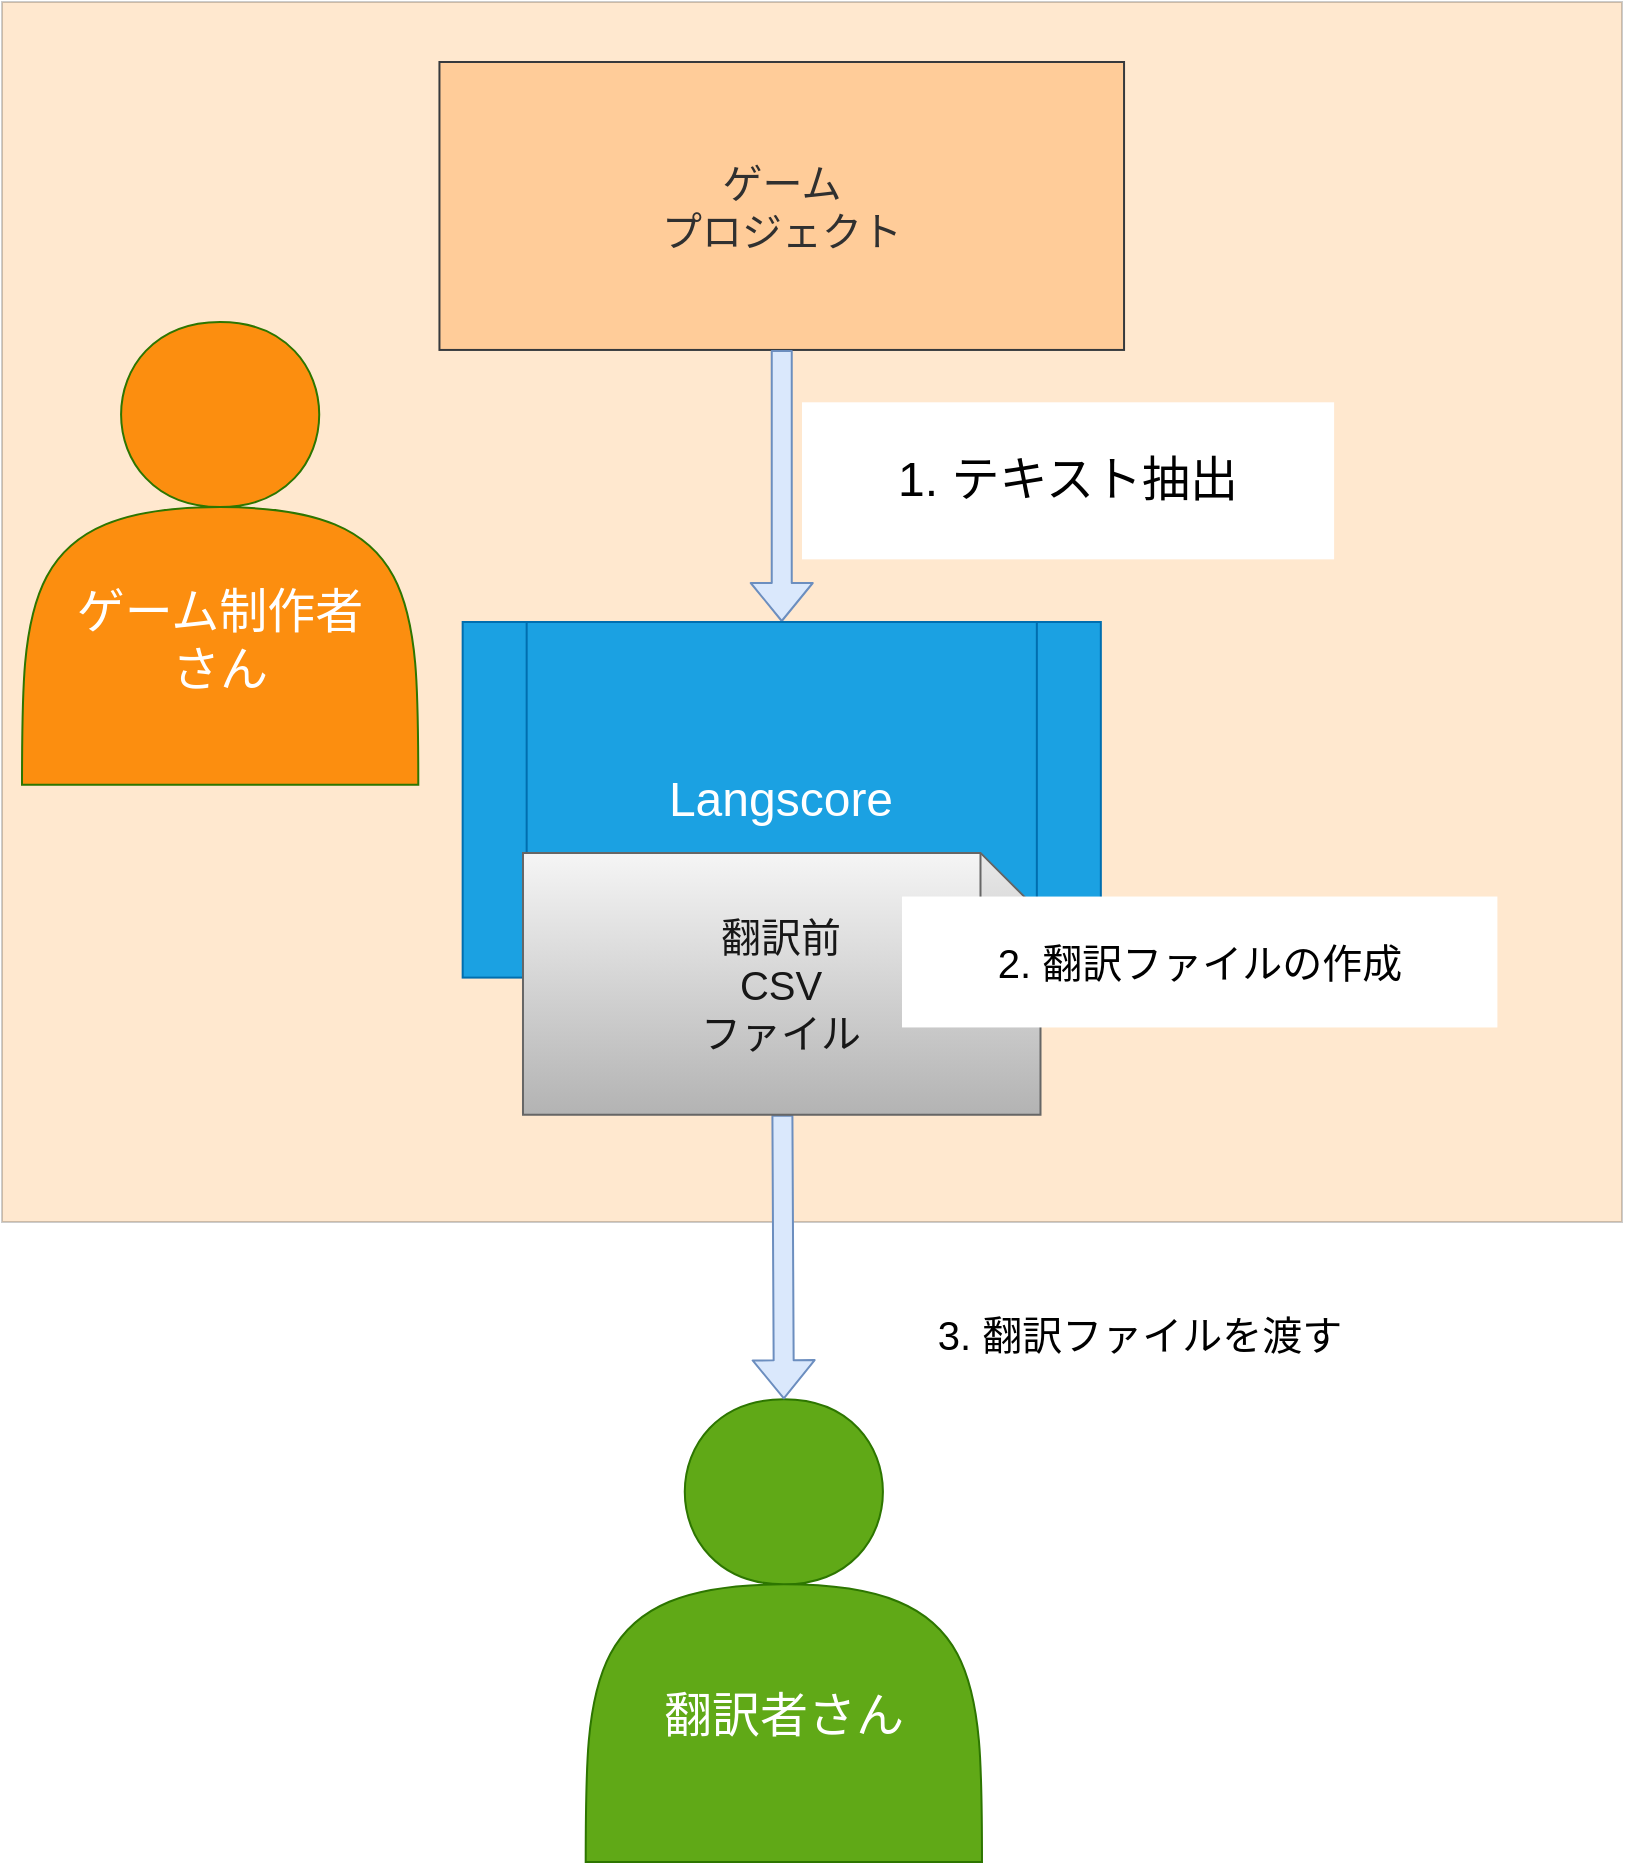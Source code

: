 <mxfile>
    <diagram id="_EHXpMa-TzroeBwN9jpc" name="ページ1">
        <mxGraphModel dx="1624" dy="1068" grid="1" gridSize="10" guides="1" tooltips="1" connect="1" arrows="1" fold="1" page="1" pageScale="1" pageWidth="827" pageHeight="1169" math="0" shadow="0">
            <root>
                <mxCell id="0"/>
                <mxCell id="1" parent="0"/>
                <mxCell id="34" value="" style="rounded=0;whiteSpace=wrap;html=1;fillColor=#FC8E0F;opacity=20;" vertex="1" parent="1">
                    <mxGeometry x="10" y="10" width="810" height="610" as="geometry"/>
                </mxCell>
                <mxCell id="24" value="" style="group;movable=0;resizable=0;rotatable=0;deletable=0;editable=0;connectable=0;" vertex="1" connectable="0" parent="1">
                    <mxGeometry x="90" y="40" width="661.79" height="900" as="geometry"/>
                </mxCell>
                <mxCell id="6" value="1. テキスト抽出" style="text;html=1;strokeColor=none;fillColor=default;align=center;verticalAlign=middle;whiteSpace=wrap;rounded=0;fontSize=24;" parent="24" vertex="1">
                    <mxGeometry x="319.997" y="170.147" width="266.064" height="78.529" as="geometry"/>
                </mxCell>
                <mxCell id="11" value="&lt;font color=&quot;#303030&quot;&gt;&lt;span&gt;ゲーム&lt;/span&gt;&lt;br&gt;&lt;span&gt;プロジェクト&lt;/span&gt;&lt;/font&gt;" style="rounded=0;whiteSpace=wrap;html=1;fontSize=20;fillColor=#ffcc99;strokeColor=#36393d;flipH=1;flipV=1;" parent="24" vertex="1">
                    <mxGeometry x="138.725" width="342.299" height="143.971" as="geometry"/>
                </mxCell>
                <mxCell id="8" value="&lt;br&gt;&lt;br&gt;&lt;br&gt;翻訳者さん" style="shape=actor;whiteSpace=wrap;html=1;fontSize=24;fillColor=#60a917;strokeColor=#2D7600;fontColor=#ffffff;" parent="24" vertex="1">
                    <mxGeometry x="211.85" y="668.64" width="198.15" height="231.36" as="geometry"/>
                </mxCell>
                <mxCell id="4" value="" style="shape=flexArrow;endArrow=classic;html=1;entryX=0.5;entryY=0;entryDx=0;entryDy=0;fillColor=#dae8fc;strokeColor=#6c8ebf;strokeWidth=1;exitX=0.5;exitY=1;exitDx=0;exitDy=0;" parent="24" source="11" target="7" edge="1">
                    <mxGeometry width="50" height="50" relative="1" as="geometry">
                        <mxPoint x="273.374" y="214.647" as="sourcePoint"/>
                        <mxPoint x="147.344" y="418.824" as="targetPoint"/>
                    </mxGeometry>
                </mxCell>
                <mxCell id="9" value="" style="shape=flexArrow;endArrow=classic;html=1;fontSize=24;entryX=0.5;entryY=0;entryDx=0;entryDy=0;fillColor=#dae8fc;strokeColor=#6c8ebf;movable=1;resizable=1;rotatable=1;deletable=1;editable=1;connectable=1;" parent="24" source="12" target="8" edge="1">
                    <mxGeometry width="50" height="50" relative="1" as="geometry">
                        <mxPoint x="196.048" y="562.794" as="sourcePoint"/>
                        <mxPoint x="525.435" y="340.294" as="targetPoint"/>
                    </mxGeometry>
                </mxCell>
                <mxCell id="25" value="3. 翻訳ファイルを渡す" style="text;html=1;strokeColor=none;fillColor=default;align=center;verticalAlign=middle;whiteSpace=wrap;rounded=0;fontSize=20;" vertex="1" parent="24">
                    <mxGeometry x="340.003" y="603.209" width="297.691" height="65.438" as="geometry"/>
                </mxCell>
                <mxCell id="7" value="Langscore" style="shape=process;whiteSpace=wrap;html=1;backgroundOutline=1;fontSize=24;fillColor=#1ba1e2;fontColor=#ffffff;strokeColor=#006EAF;movable=1;resizable=1;rotatable=1;deletable=1;editable=1;connectable=1;" parent="24" vertex="1">
                    <mxGeometry x="150.33" y="279.998" width="319.091" height="177.794" as="geometry"/>
                </mxCell>
                <mxCell id="12" value="&lt;font color=&quot;#171717&quot;&gt;翻訳前&lt;br&gt;CSV&lt;br&gt;ファイル&lt;/font&gt;" style="shape=note;whiteSpace=wrap;html=1;backgroundOutline=1;darkOpacity=0.05;fontSize=20;fillColor=#f5f5f5;gradientColor=#b3b3b3;strokeColor=#666666;movable=1;resizable=1;rotatable=1;deletable=1;editable=1;connectable=1;" parent="24" vertex="1">
                    <mxGeometry x="180.494" y="395.441" width="258.755" height="130.882" as="geometry"/>
                </mxCell>
                <mxCell id="15" value="2. 翻訳ファイルの作成" style="text;html=1;strokeColor=none;fillColor=default;align=center;verticalAlign=middle;whiteSpace=wrap;rounded=0;fontSize=20;" parent="24" vertex="1">
                    <mxGeometry x="370.005" y="417.282" width="297.691" height="65.438" as="geometry"/>
                </mxCell>
                <mxCell id="30" value="&lt;br&gt;&lt;br&gt;&lt;br&gt;ゲーム制作者&lt;br&gt;さん" style="shape=actor;whiteSpace=wrap;html=1;fontSize=24;fillColor=#FC8E0F;strokeColor=#2D7600;fontColor=#ffffff;" vertex="1" parent="24">
                    <mxGeometry x="-70" y="130" width="198.15" height="231.36" as="geometry"/>
                </mxCell>
            </root>
        </mxGraphModel>
    </diagram>
</mxfile>